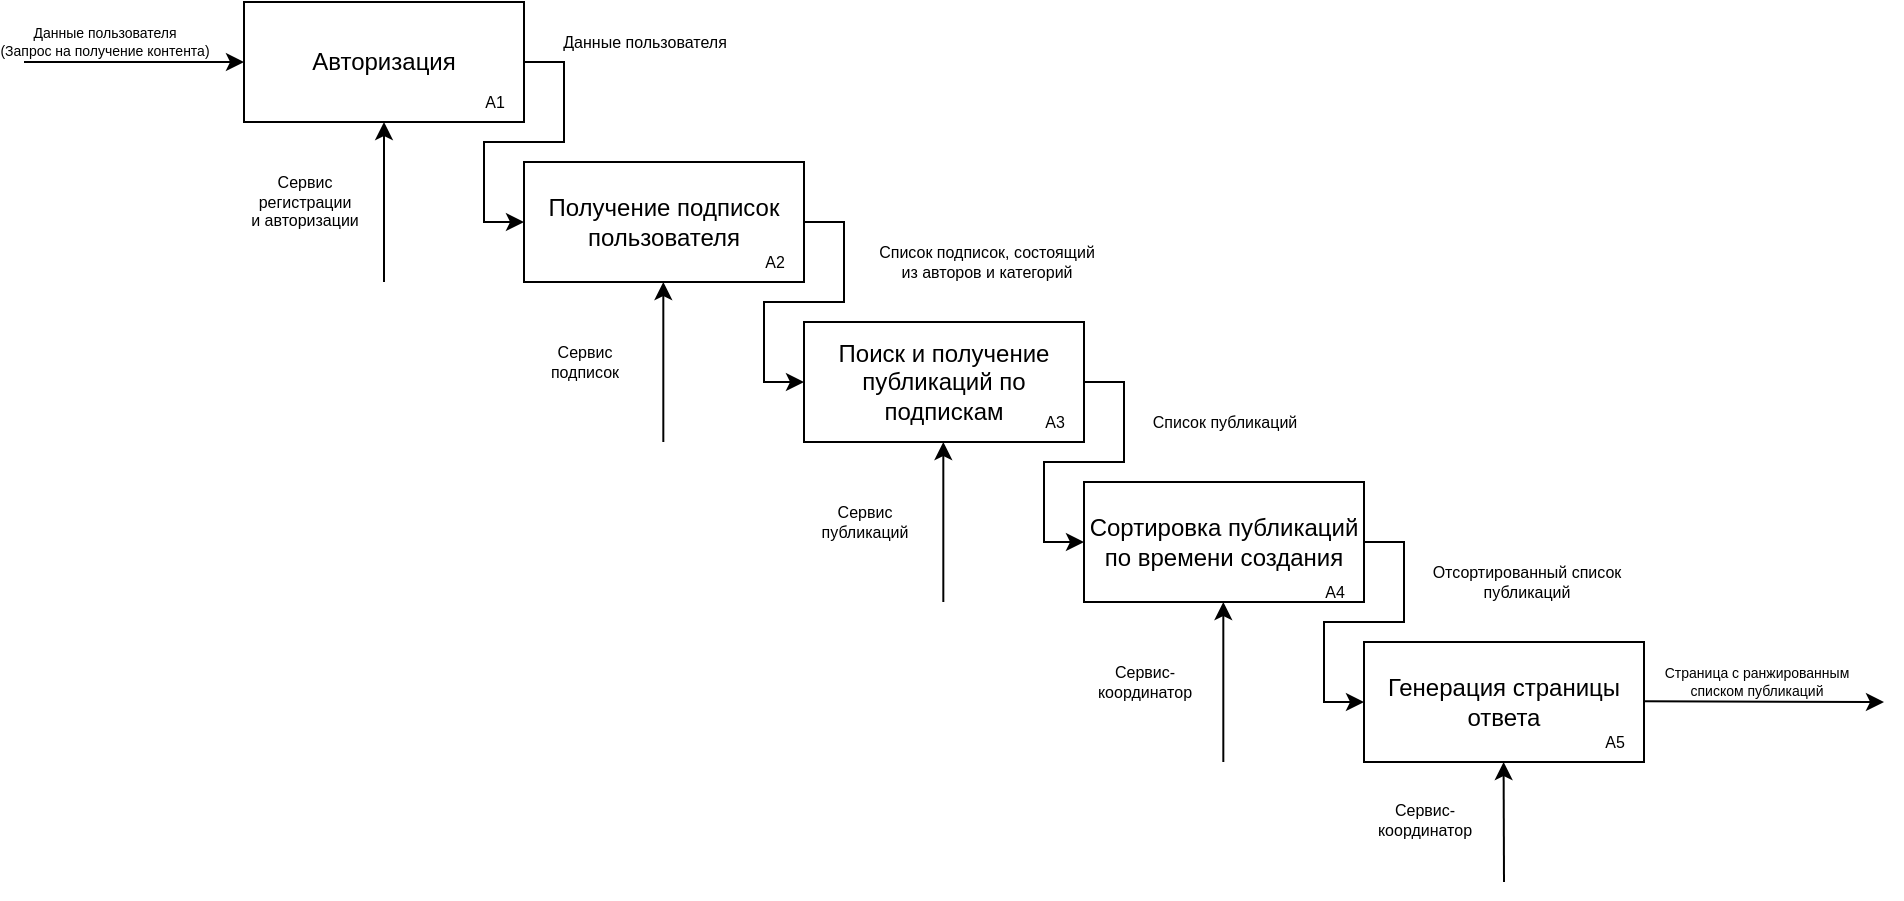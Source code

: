 <mxfile version="18.0.4" type="device"><diagram id="jOhjocJTVRVKaaSQAStA" name="Page-1"><mxGraphModel dx="813" dy="437" grid="1" gridSize="10" guides="1" tooltips="1" connect="1" arrows="1" fold="1" page="1" pageScale="1" pageWidth="827" pageHeight="1169" math="0" shadow="0"><root><mxCell id="0"/><mxCell id="1" parent="0"/><mxCell id="y5tOjEHIln34B1dd0gqY-13" style="edgeStyle=orthogonalEdgeStyle;rounded=0;orthogonalLoop=1;jettySize=auto;html=1;exitX=1;exitY=0.5;exitDx=0;exitDy=0;entryX=0;entryY=0.5;entryDx=0;entryDy=0;fontSize=8;" parent="1" source="y5tOjEHIln34B1dd0gqY-1" target="y5tOjEHIln34B1dd0gqY-2" edge="1"><mxGeometry relative="1" as="geometry"><Array as="points"><mxPoint x="360" y="150"/><mxPoint x="360" y="190"/><mxPoint x="320" y="190"/><mxPoint x="320" y="230"/></Array></mxGeometry></mxCell><mxCell id="y5tOjEHIln34B1dd0gqY-21" value="Данные пользователя" style="edgeLabel;html=1;align=center;verticalAlign=middle;resizable=0;points=[];fontSize=8;labelBackgroundColor=none;" parent="y5tOjEHIln34B1dd0gqY-13" vertex="1" connectable="0"><mxGeometry x="-0.064" y="1" relative="1" as="geometry"><mxPoint x="55" y="-51" as="offset"/></mxGeometry></mxCell><mxCell id="y5tOjEHIln34B1dd0gqY-1" value="Авторизация" style="rounded=0;whiteSpace=wrap;html=1;" parent="1" vertex="1"><mxGeometry x="200" y="120" width="140" height="60" as="geometry"/></mxCell><mxCell id="y5tOjEHIln34B1dd0gqY-14" style="edgeStyle=orthogonalEdgeStyle;rounded=0;orthogonalLoop=1;jettySize=auto;html=1;exitX=1;exitY=0.5;exitDx=0;exitDy=0;fontSize=8;entryX=0;entryY=0.5;entryDx=0;entryDy=0;" parent="1" source="y5tOjEHIln34B1dd0gqY-2" target="y5tOjEHIln34B1dd0gqY-4" edge="1"><mxGeometry relative="1" as="geometry"><Array as="points"><mxPoint x="500" y="230"/><mxPoint x="500" y="270"/><mxPoint x="460" y="270"/><mxPoint x="460" y="310"/></Array></mxGeometry></mxCell><mxCell id="y5tOjEHIln34B1dd0gqY-22" value="&lt;div&gt;Список подписок, состоящий&lt;/div&gt;&lt;div&gt;из авторов и категорий&lt;br&gt;&lt;/div&gt;" style="edgeLabel;html=1;align=center;verticalAlign=middle;resizable=0;points=[];fontSize=8;labelBackgroundColor=none;" parent="y5tOjEHIln34B1dd0gqY-14" vertex="1" connectable="0"><mxGeometry x="0.008" y="1" relative="1" as="geometry"><mxPoint x="91" y="-21" as="offset"/></mxGeometry></mxCell><mxCell id="y5tOjEHIln34B1dd0gqY-2" value="&lt;div&gt;Получение подписок пользователя&lt;br&gt;&lt;/div&gt;" style="rounded=0;whiteSpace=wrap;html=1;" parent="1" vertex="1"><mxGeometry x="340" y="200" width="140" height="60" as="geometry"/></mxCell><mxCell id="y5tOjEHIln34B1dd0gqY-15" style="edgeStyle=orthogonalEdgeStyle;rounded=0;orthogonalLoop=1;jettySize=auto;html=1;exitX=1;exitY=0.5;exitDx=0;exitDy=0;entryX=0;entryY=0.5;entryDx=0;entryDy=0;fontSize=8;" parent="1" source="y5tOjEHIln34B1dd0gqY-4" target="y5tOjEHIln34B1dd0gqY-5" edge="1"><mxGeometry relative="1" as="geometry"><Array as="points"><mxPoint x="640" y="310"/><mxPoint x="640" y="350"/><mxPoint x="600" y="350"/><mxPoint x="600" y="390"/></Array></mxGeometry></mxCell><mxCell id="y5tOjEHIln34B1dd0gqY-23" value="Список публикаций" style="edgeLabel;html=1;align=center;verticalAlign=middle;resizable=0;points=[];fontSize=8;" parent="y5tOjEHIln34B1dd0gqY-15" vertex="1" connectable="0"><mxGeometry x="0.014" relative="1" as="geometry"><mxPoint x="71" y="-20" as="offset"/></mxGeometry></mxCell><mxCell id="y5tOjEHIln34B1dd0gqY-4" value="&lt;div&gt;Поиск и получение публикаций по подпискам&lt;br&gt;&lt;/div&gt;" style="rounded=0;whiteSpace=wrap;html=1;" parent="1" vertex="1"><mxGeometry x="480" y="280" width="140" height="60" as="geometry"/></mxCell><mxCell id="y5tOjEHIln34B1dd0gqY-16" style="edgeStyle=orthogonalEdgeStyle;rounded=0;orthogonalLoop=1;jettySize=auto;html=1;exitX=1;exitY=0.5;exitDx=0;exitDy=0;fontSize=8;entryX=0;entryY=0.5;entryDx=0;entryDy=0;" parent="1" source="y5tOjEHIln34B1dd0gqY-5" target="y5tOjEHIln34B1dd0gqY-6" edge="1"><mxGeometry relative="1" as="geometry"><Array as="points"><mxPoint x="780" y="390"/><mxPoint x="780" y="430"/><mxPoint x="740" y="430"/><mxPoint x="740" y="470"/></Array></mxGeometry></mxCell><mxCell id="y5tOjEHIln34B1dd0gqY-25" value="&lt;div&gt;Отсортированный список&lt;/div&gt;&lt;div&gt;публикаций&lt;br&gt;&lt;/div&gt;" style="edgeLabel;html=1;align=center;verticalAlign=middle;resizable=0;points=[];fontSize=8;labelBackgroundColor=none;" parent="y5tOjEHIln34B1dd0gqY-16" vertex="1" connectable="0"><mxGeometry x="0.171" y="1" relative="1" as="geometry"><mxPoint x="94" y="-21" as="offset"/></mxGeometry></mxCell><mxCell id="y5tOjEHIln34B1dd0gqY-5" value="&lt;div&gt;Сортировка публикаций по времени создания&lt;br&gt;&lt;/div&gt;" style="rounded=0;whiteSpace=wrap;html=1;" parent="1" vertex="1"><mxGeometry x="620" y="360" width="140" height="60" as="geometry"/></mxCell><mxCell id="y5tOjEHIln34B1dd0gqY-6" value="&lt;div&gt;Генерация страницы ответа&lt;br&gt;&lt;/div&gt;" style="rounded=0;whiteSpace=wrap;html=1;" parent="1" vertex="1"><mxGeometry x="760" y="440" width="140" height="60" as="geometry"/></mxCell><mxCell id="y5tOjEHIln34B1dd0gqY-8" value="" style="endArrow=classic;html=1;rounded=0;entryX=0;entryY=0.5;entryDx=0;entryDy=0;" parent="1" target="y5tOjEHIln34B1dd0gqY-1" edge="1"><mxGeometry width="50" height="50" relative="1" as="geometry"><mxPoint x="90" y="150" as="sourcePoint"/><mxPoint x="160" y="160" as="targetPoint"/></mxGeometry></mxCell><mxCell id="y5tOjEHIln34B1dd0gqY-10" value="&lt;div style=&quot;font-size: 7px;&quot;&gt;&lt;font style=&quot;font-size: 7px;&quot;&gt;Данные пользователя&lt;br style=&quot;font-size: 7px;&quot;&gt;(Запрос на получение контента)&lt;br style=&quot;font-size: 7px;&quot;&gt;&lt;/font&gt;&lt;/div&gt;" style="edgeLabel;html=1;align=center;verticalAlign=middle;resizable=0;points=[];fontSize=7;labelBackgroundColor=none;" parent="y5tOjEHIln34B1dd0gqY-8" vertex="1" connectable="0"><mxGeometry x="-0.221" y="2" relative="1" as="geometry"><mxPoint x="-3" y="-8" as="offset"/></mxGeometry></mxCell><mxCell id="y5tOjEHIln34B1dd0gqY-19" value="" style="endArrow=classic;html=1;rounded=0;" parent="1" edge="1"><mxGeometry width="50" height="50" relative="1" as="geometry"><mxPoint x="900" y="469.66" as="sourcePoint"/><mxPoint x="1020" y="470" as="targetPoint"/></mxGeometry></mxCell><mxCell id="y5tOjEHIln34B1dd0gqY-20" value="&lt;div style=&quot;font-size: 8px&quot;&gt;&lt;br&gt;&lt;/div&gt;&lt;div style=&quot;font-size: 8px&quot;&gt;&lt;font style=&quot;font-size: 8px&quot;&gt;&lt;br style=&quot;font-size: 8px&quot;&gt;&lt;/font&gt;&lt;/div&gt;" style="edgeLabel;html=1;align=center;verticalAlign=middle;resizable=0;points=[];fontSize=8;" parent="y5tOjEHIln34B1dd0gqY-19" vertex="1" connectable="0"><mxGeometry x="-0.221" y="2" relative="1" as="geometry"><mxPoint x="7" y="-8" as="offset"/></mxGeometry></mxCell><mxCell id="y5tOjEHIln34B1dd0gqY-26" value="&lt;div style=&quot;font-size: 7px&quot;&gt;&lt;font style=&quot;font-size: 7px&quot;&gt;Страница с ранжированным&lt;/font&gt;&lt;/div&gt;&lt;div style=&quot;font-size: 7px&quot;&gt;&lt;font style=&quot;font-size: 7px&quot;&gt;списком публикаций&lt;br&gt;&lt;/font&gt;&lt;/div&gt;" style="edgeLabel;html=1;align=center;verticalAlign=middle;resizable=0;points=[];fontSize=8;labelBackgroundColor=none;" parent="y5tOjEHIln34B1dd0gqY-19" vertex="1" connectable="0"><mxGeometry x="-0.231" y="2" relative="1" as="geometry"><mxPoint x="10" y="-8" as="offset"/></mxGeometry></mxCell><mxCell id="y5tOjEHIln34B1dd0gqY-28" value="" style="endArrow=classic;html=1;rounded=0;fontSize=7;entryX=0.5;entryY=1;entryDx=0;entryDy=0;" parent="1" target="y5tOjEHIln34B1dd0gqY-1" edge="1"><mxGeometry width="50" height="50" relative="1" as="geometry"><mxPoint x="270" y="260" as="sourcePoint"/><mxPoint x="320" y="280" as="targetPoint"/></mxGeometry></mxCell><mxCell id="y5tOjEHIln34B1dd0gqY-29" value="&lt;div style=&quot;font-size: 8px;&quot;&gt;Сервис &lt;br style=&quot;font-size: 8px;&quot;&gt;&lt;/div&gt;&lt;div style=&quot;font-size: 8px;&quot;&gt;регистрации&lt;/div&gt;&lt;div style=&quot;font-size: 8px;&quot;&gt;и авторизации&lt;br style=&quot;font-size: 8px;&quot;&gt;&lt;/div&gt;" style="edgeLabel;html=1;align=center;verticalAlign=middle;resizable=0;points=[];fontSize=8;" parent="y5tOjEHIln34B1dd0gqY-28" vertex="1" connectable="0"><mxGeometry x="-0.12" y="-1" relative="1" as="geometry"><mxPoint x="-41" y="-5" as="offset"/></mxGeometry></mxCell><mxCell id="y5tOjEHIln34B1dd0gqY-30" value="" style="endArrow=classic;html=1;rounded=0;fontSize=7;entryX=0.5;entryY=1;entryDx=0;entryDy=0;" parent="1" edge="1"><mxGeometry width="50" height="50" relative="1" as="geometry"><mxPoint x="409.66" y="340.0" as="sourcePoint"/><mxPoint x="409.66" y="260.0" as="targetPoint"/></mxGeometry></mxCell><mxCell id="y5tOjEHIln34B1dd0gqY-31" value="&lt;div style=&quot;font-size: 8px&quot;&gt;Сервис &lt;br style=&quot;font-size: 8px&quot;&gt;&lt;/div&gt;подписок" style="edgeLabel;html=1;align=center;verticalAlign=middle;resizable=0;points=[];fontSize=8;" parent="y5tOjEHIln34B1dd0gqY-30" vertex="1" connectable="0"><mxGeometry x="-0.12" y="-1" relative="1" as="geometry"><mxPoint x="-41" y="-5" as="offset"/></mxGeometry></mxCell><mxCell id="y5tOjEHIln34B1dd0gqY-32" value="" style="endArrow=classic;html=1;rounded=0;fontSize=7;entryX=0.5;entryY=1;entryDx=0;entryDy=0;" parent="1" edge="1"><mxGeometry width="50" height="50" relative="1" as="geometry"><mxPoint x="549.66" y="420.0" as="sourcePoint"/><mxPoint x="549.66" y="340.0" as="targetPoint"/></mxGeometry></mxCell><mxCell id="y5tOjEHIln34B1dd0gqY-33" value="&lt;div style=&quot;font-size: 8px&quot;&gt;Сервис &lt;br style=&quot;font-size: 8px&quot;&gt;&lt;/div&gt;публикаций" style="edgeLabel;html=1;align=center;verticalAlign=middle;resizable=0;points=[];fontSize=8;" parent="y5tOjEHIln34B1dd0gqY-32" vertex="1" connectable="0"><mxGeometry x="-0.12" y="-1" relative="1" as="geometry"><mxPoint x="-41" y="-5" as="offset"/></mxGeometry></mxCell><mxCell id="y5tOjEHIln34B1dd0gqY-34" value="" style="endArrow=classic;html=1;rounded=0;fontSize=7;entryX=0.5;entryY=1;entryDx=0;entryDy=0;" parent="1" edge="1"><mxGeometry width="50" height="50" relative="1" as="geometry"><mxPoint x="689.66" y="500.0" as="sourcePoint"/><mxPoint x="689.66" y="420.0" as="targetPoint"/></mxGeometry></mxCell><mxCell id="y5tOjEHIln34B1dd0gqY-35" value="&lt;div style=&quot;font-size: 8px&quot;&gt;Сервис-&lt;/div&gt;&lt;div style=&quot;font-size: 8px&quot;&gt;координатор&lt;br style=&quot;font-size: 8px&quot;&gt;&lt;/div&gt;" style="edgeLabel;html=1;align=center;verticalAlign=middle;resizable=0;points=[];fontSize=8;" parent="y5tOjEHIln34B1dd0gqY-34" vertex="1" connectable="0"><mxGeometry x="-0.12" y="-1" relative="1" as="geometry"><mxPoint x="-41" y="-5" as="offset"/></mxGeometry></mxCell><mxCell id="y5tOjEHIln34B1dd0gqY-37" value="" style="endArrow=classic;html=1;rounded=0;fontSize=7;entryX=0.5;entryY=1;entryDx=0;entryDy=0;" parent="1" edge="1"><mxGeometry width="50" height="50" relative="1" as="geometry"><mxPoint x="830" y="560" as="sourcePoint"/><mxPoint x="829.8" y="500.0" as="targetPoint"/></mxGeometry></mxCell><mxCell id="y5tOjEHIln34B1dd0gqY-38" value="&lt;div style=&quot;font-size: 8px&quot;&gt;Сервис-&lt;/div&gt;&lt;div style=&quot;font-size: 8px&quot;&gt;координатор&lt;br style=&quot;font-size: 8px&quot;&gt;&lt;/div&gt;" style="edgeLabel;html=1;align=center;verticalAlign=middle;resizable=0;points=[];fontSize=8;" parent="y5tOjEHIln34B1dd0gqY-37" vertex="1" connectable="0"><mxGeometry x="-0.12" y="-1" relative="1" as="geometry"><mxPoint x="-41" y="-5" as="offset"/></mxGeometry></mxCell><mxCell id="y5tOjEHIln34B1dd0gqY-39" value="А1" style="text;html=1;align=center;verticalAlign=middle;resizable=0;points=[];autosize=1;strokeColor=none;fillColor=none;fontSize=8;" parent="1" vertex="1"><mxGeometry x="310" y="160" width="30" height="20" as="geometry"/></mxCell><mxCell id="y5tOjEHIln34B1dd0gqY-40" value="А2" style="text;html=1;align=center;verticalAlign=middle;resizable=0;points=[];autosize=1;strokeColor=none;fillColor=none;fontSize=8;" parent="1" vertex="1"><mxGeometry x="450" y="240" width="30" height="20" as="geometry"/></mxCell><mxCell id="y5tOjEHIln34B1dd0gqY-41" value="А3" style="text;html=1;align=center;verticalAlign=middle;resizable=0;points=[];autosize=1;strokeColor=none;fillColor=none;fontSize=8;" parent="1" vertex="1"><mxGeometry x="590" y="320" width="30" height="20" as="geometry"/></mxCell><mxCell id="y5tOjEHIln34B1dd0gqY-42" value="&lt;p style=&quot;line-height: 1.2&quot;&gt;А4&lt;/p&gt;" style="text;html=1;align=center;verticalAlign=middle;resizable=0;points=[];autosize=1;strokeColor=none;fillColor=none;fontSize=8;" parent="1" vertex="1"><mxGeometry x="730" y="400" width="30" height="30" as="geometry"/></mxCell><mxCell id="y5tOjEHIln34B1dd0gqY-43" value="А5" style="text;html=1;align=center;verticalAlign=middle;resizable=0;points=[];autosize=1;strokeColor=none;fillColor=none;fontSize=8;" parent="1" vertex="1"><mxGeometry x="870" y="480" width="30" height="20" as="geometry"/></mxCell></root></mxGraphModel></diagram></mxfile>